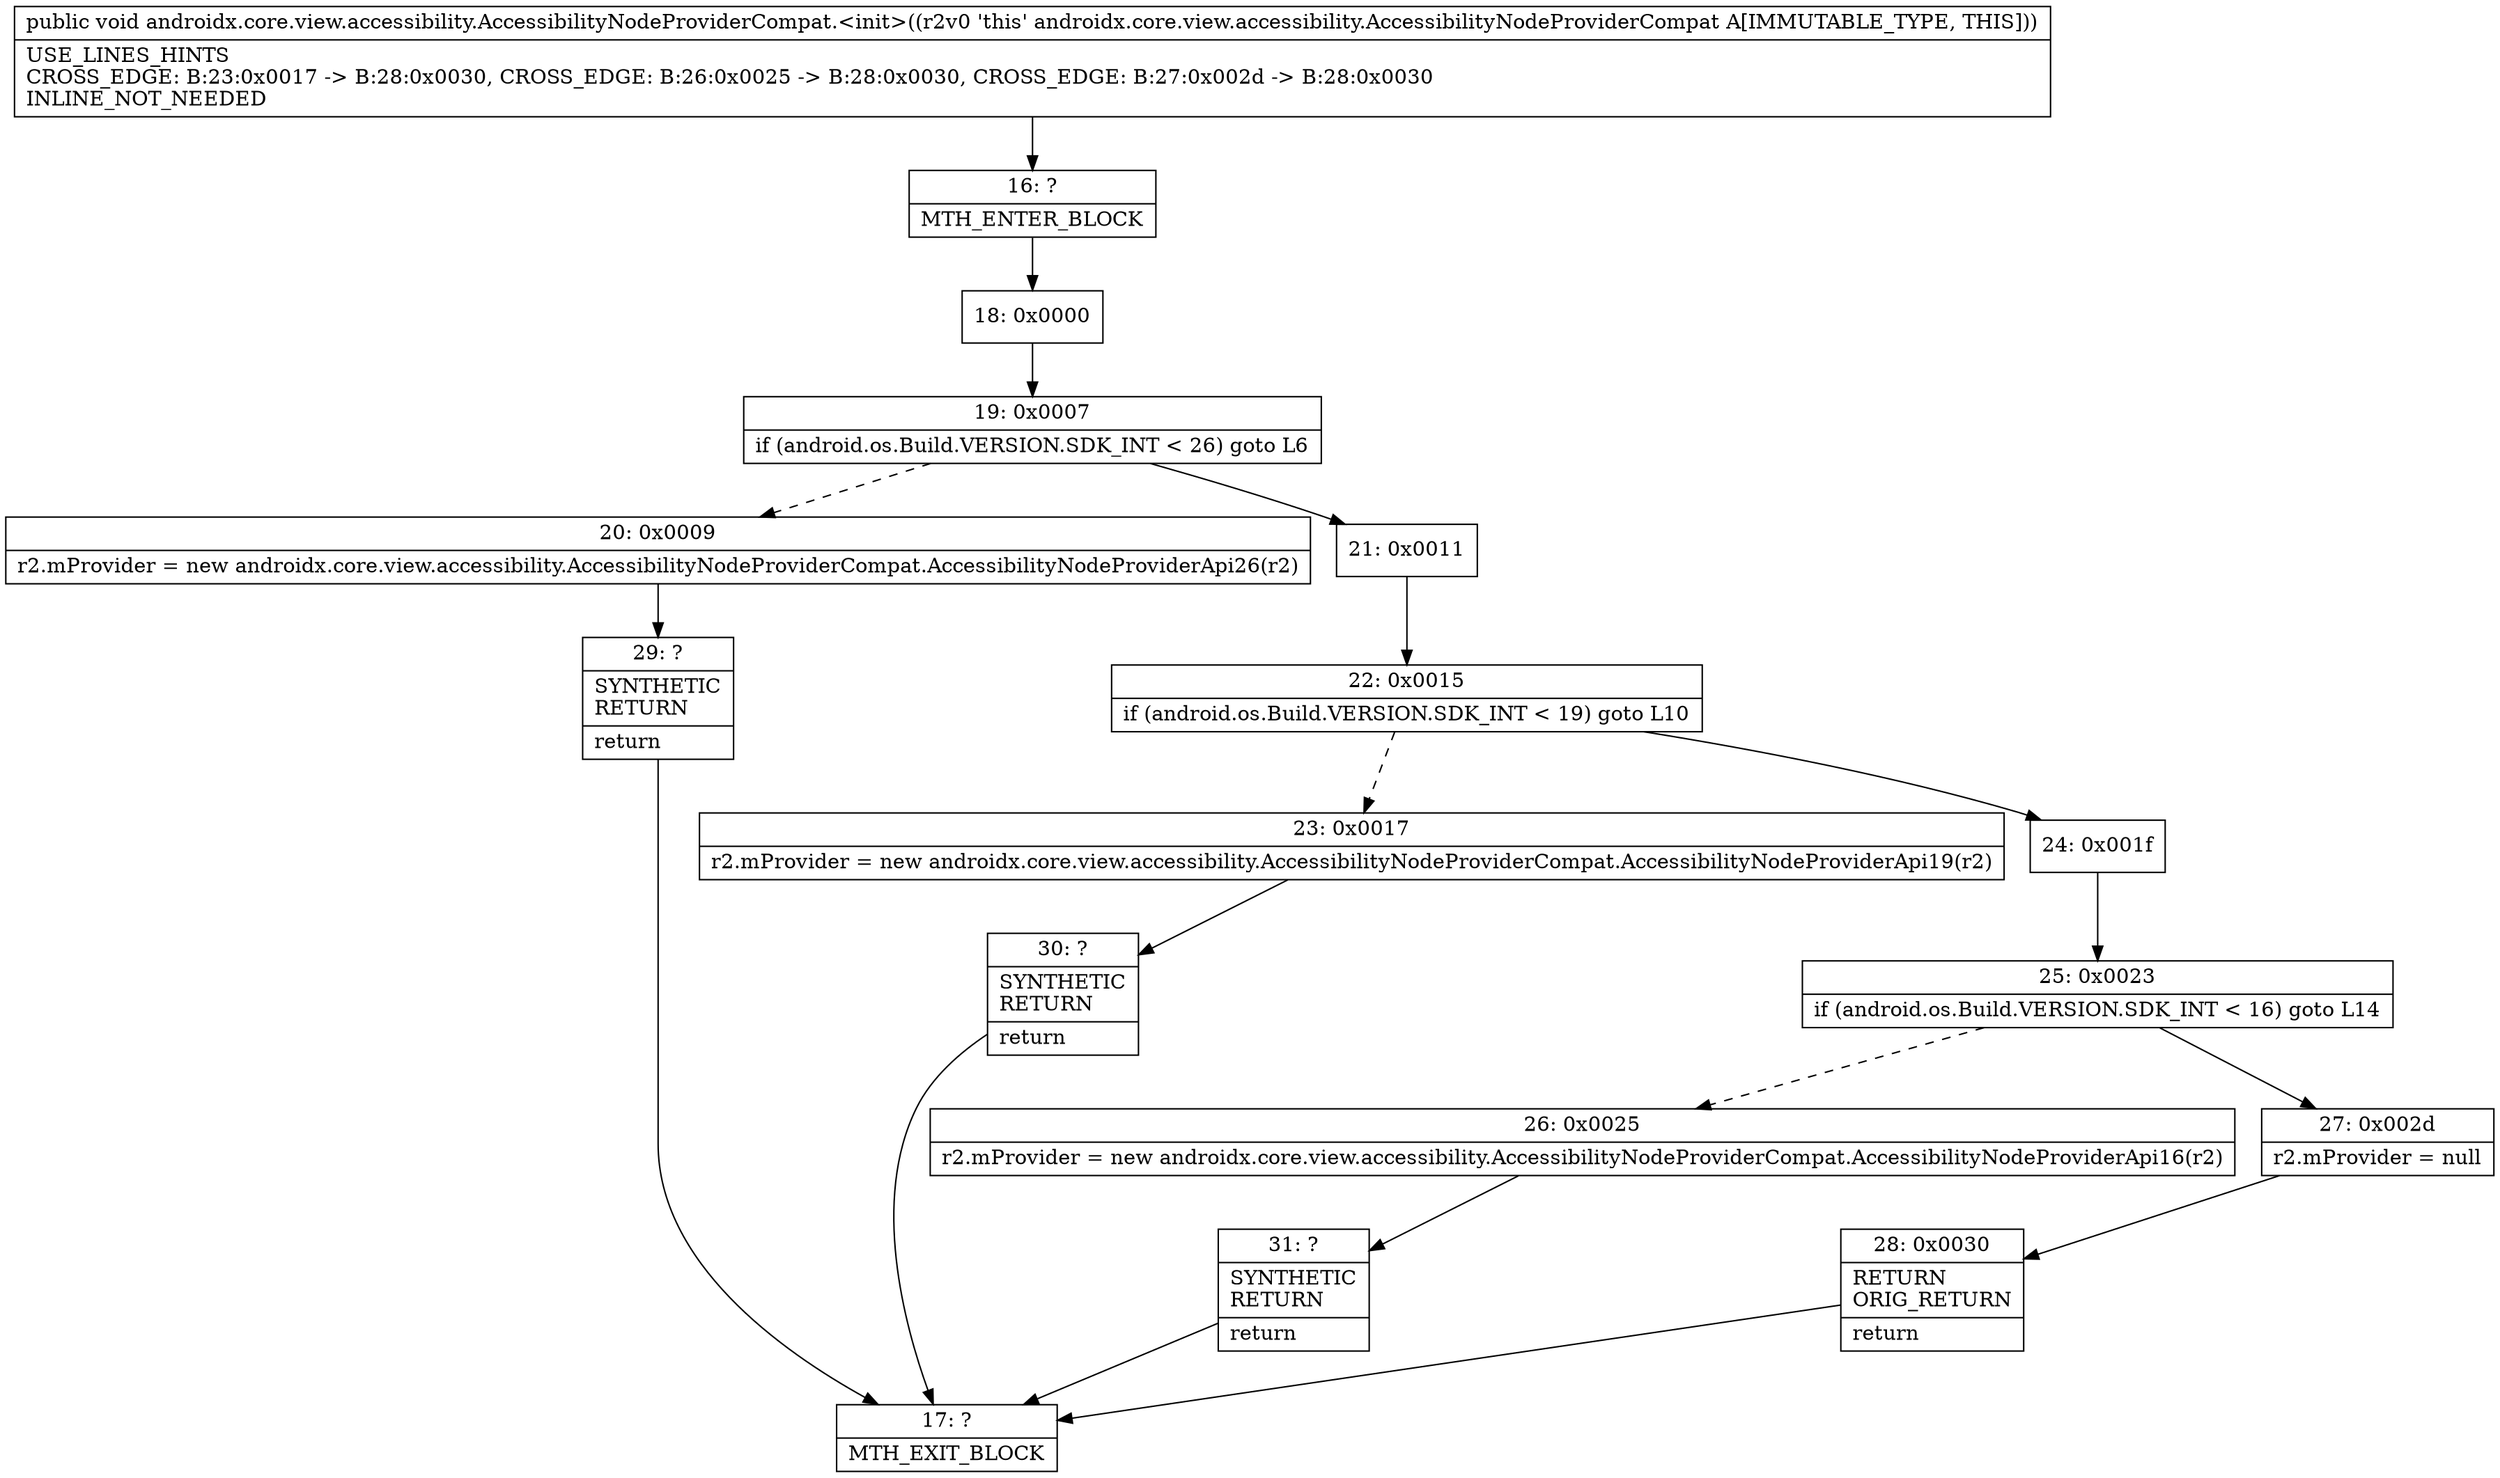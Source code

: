 digraph "CFG forandroidx.core.view.accessibility.AccessibilityNodeProviderCompat.\<init\>()V" {
Node_16 [shape=record,label="{16\:\ ?|MTH_ENTER_BLOCK\l}"];
Node_18 [shape=record,label="{18\:\ 0x0000}"];
Node_19 [shape=record,label="{19\:\ 0x0007|if (android.os.Build.VERSION.SDK_INT \< 26) goto L6\l}"];
Node_20 [shape=record,label="{20\:\ 0x0009|r2.mProvider = new androidx.core.view.accessibility.AccessibilityNodeProviderCompat.AccessibilityNodeProviderApi26(r2)\l}"];
Node_29 [shape=record,label="{29\:\ ?|SYNTHETIC\lRETURN\l|return\l}"];
Node_17 [shape=record,label="{17\:\ ?|MTH_EXIT_BLOCK\l}"];
Node_21 [shape=record,label="{21\:\ 0x0011}"];
Node_22 [shape=record,label="{22\:\ 0x0015|if (android.os.Build.VERSION.SDK_INT \< 19) goto L10\l}"];
Node_23 [shape=record,label="{23\:\ 0x0017|r2.mProvider = new androidx.core.view.accessibility.AccessibilityNodeProviderCompat.AccessibilityNodeProviderApi19(r2)\l}"];
Node_30 [shape=record,label="{30\:\ ?|SYNTHETIC\lRETURN\l|return\l}"];
Node_24 [shape=record,label="{24\:\ 0x001f}"];
Node_25 [shape=record,label="{25\:\ 0x0023|if (android.os.Build.VERSION.SDK_INT \< 16) goto L14\l}"];
Node_26 [shape=record,label="{26\:\ 0x0025|r2.mProvider = new androidx.core.view.accessibility.AccessibilityNodeProviderCompat.AccessibilityNodeProviderApi16(r2)\l}"];
Node_31 [shape=record,label="{31\:\ ?|SYNTHETIC\lRETURN\l|return\l}"];
Node_27 [shape=record,label="{27\:\ 0x002d|r2.mProvider = null\l}"];
Node_28 [shape=record,label="{28\:\ 0x0030|RETURN\lORIG_RETURN\l|return\l}"];
MethodNode[shape=record,label="{public void androidx.core.view.accessibility.AccessibilityNodeProviderCompat.\<init\>((r2v0 'this' androidx.core.view.accessibility.AccessibilityNodeProviderCompat A[IMMUTABLE_TYPE, THIS]))  | USE_LINES_HINTS\lCROSS_EDGE: B:23:0x0017 \-\> B:28:0x0030, CROSS_EDGE: B:26:0x0025 \-\> B:28:0x0030, CROSS_EDGE: B:27:0x002d \-\> B:28:0x0030\lINLINE_NOT_NEEDED\l}"];
MethodNode -> Node_16;Node_16 -> Node_18;
Node_18 -> Node_19;
Node_19 -> Node_20[style=dashed];
Node_19 -> Node_21;
Node_20 -> Node_29;
Node_29 -> Node_17;
Node_21 -> Node_22;
Node_22 -> Node_23[style=dashed];
Node_22 -> Node_24;
Node_23 -> Node_30;
Node_30 -> Node_17;
Node_24 -> Node_25;
Node_25 -> Node_26[style=dashed];
Node_25 -> Node_27;
Node_26 -> Node_31;
Node_31 -> Node_17;
Node_27 -> Node_28;
Node_28 -> Node_17;
}

